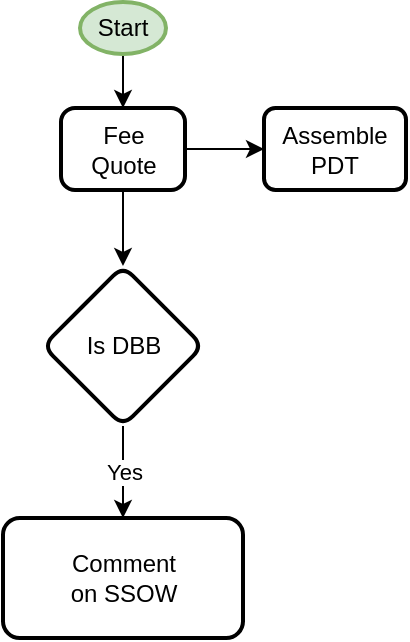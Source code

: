 <mxfile version="26.0.5">
  <diagram name="Page-1" id="Nvl3WTjYv6mFyARh63ZN">
    <mxGraphModel dx="687" dy="397" grid="0" gridSize="10" guides="1" tooltips="1" connect="1" arrows="1" fold="1" page="1" pageScale="1" pageWidth="827" pageHeight="1169" math="0" shadow="0">
      <root>
        <mxCell id="0" />
        <mxCell id="1" parent="0" />
        <mxCell id="tRaalFtPgh5SGt39OWhi-3" style="edgeStyle=orthogonalEdgeStyle;rounded=0;orthogonalLoop=1;jettySize=auto;html=1;entryX=0.5;entryY=0;entryDx=0;entryDy=0;" edge="1" parent="1" source="tRaalFtPgh5SGt39OWhi-1" target="tRaalFtPgh5SGt39OWhi-2">
          <mxGeometry relative="1" as="geometry" />
        </mxCell>
        <mxCell id="tRaalFtPgh5SGt39OWhi-1" value="Start" style="strokeWidth=2;html=1;shape=mxgraph.flowchart.start_1;whiteSpace=wrap;fillColor=#d5e8d4;strokeColor=#82b366;" vertex="1" parent="1">
          <mxGeometry x="393" y="103" width="43" height="26" as="geometry" />
        </mxCell>
        <mxCell id="tRaalFtPgh5SGt39OWhi-8" style="edgeStyle=orthogonalEdgeStyle;rounded=0;orthogonalLoop=1;jettySize=auto;html=1;" edge="1" parent="1" source="tRaalFtPgh5SGt39OWhi-2" target="tRaalFtPgh5SGt39OWhi-4">
          <mxGeometry relative="1" as="geometry" />
        </mxCell>
        <mxCell id="tRaalFtPgh5SGt39OWhi-10" value="" style="edgeStyle=orthogonalEdgeStyle;rounded=0;orthogonalLoop=1;jettySize=auto;html=1;" edge="1" parent="1" source="tRaalFtPgh5SGt39OWhi-2" target="tRaalFtPgh5SGt39OWhi-9">
          <mxGeometry relative="1" as="geometry" />
        </mxCell>
        <mxCell id="tRaalFtPgh5SGt39OWhi-2" value="Fee&lt;div&gt;Quote&lt;/div&gt;" style="rounded=1;whiteSpace=wrap;html=1;absoluteArcSize=1;arcSize=14;strokeWidth=2;" vertex="1" parent="1">
          <mxGeometry x="383.5" y="156" width="62" height="41" as="geometry" />
        </mxCell>
        <mxCell id="tRaalFtPgh5SGt39OWhi-4" value="Assemble&lt;div&gt;PDT&lt;/div&gt;" style="whiteSpace=wrap;html=1;rounded=1;arcSize=14;strokeWidth=2;" vertex="1" parent="1">
          <mxGeometry x="485" y="156" width="71" height="41" as="geometry" />
        </mxCell>
        <mxCell id="tRaalFtPgh5SGt39OWhi-12" value="Yes" style="edgeStyle=orthogonalEdgeStyle;rounded=0;orthogonalLoop=1;jettySize=auto;html=1;" edge="1" parent="1" source="tRaalFtPgh5SGt39OWhi-9" target="tRaalFtPgh5SGt39OWhi-11">
          <mxGeometry relative="1" as="geometry" />
        </mxCell>
        <mxCell id="tRaalFtPgh5SGt39OWhi-9" value="Is DBB" style="rhombus;whiteSpace=wrap;html=1;rounded=1;arcSize=14;strokeWidth=2;" vertex="1" parent="1">
          <mxGeometry x="374.5" y="235" width="80" height="80" as="geometry" />
        </mxCell>
        <mxCell id="tRaalFtPgh5SGt39OWhi-11" value="Comment&lt;div&gt;on SSOW&lt;/div&gt;" style="whiteSpace=wrap;html=1;rounded=1;arcSize=14;strokeWidth=2;" vertex="1" parent="1">
          <mxGeometry x="354.5" y="361" width="120" height="60" as="geometry" />
        </mxCell>
      </root>
    </mxGraphModel>
  </diagram>
</mxfile>
